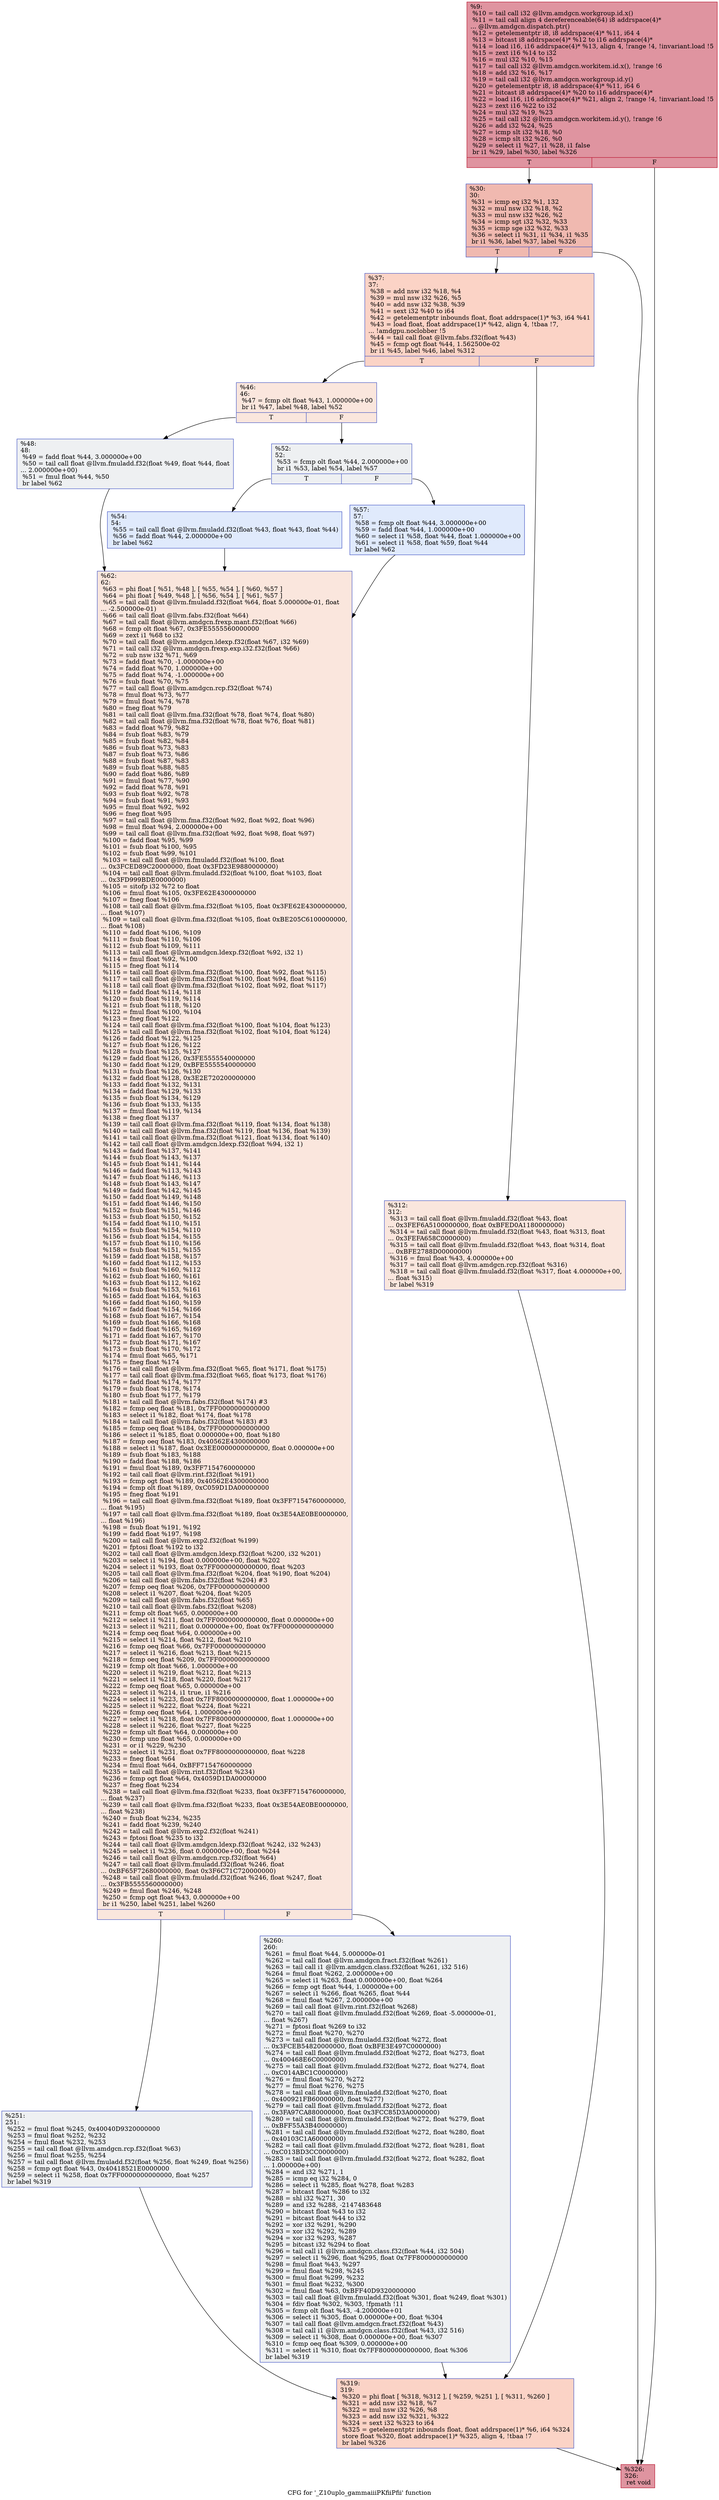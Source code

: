 digraph "CFG for '_Z10uplo_gammaiiiPKfiiPfii' function" {
	label="CFG for '_Z10uplo_gammaiiiPKfiiPfii' function";

	Node0x57839d0 [shape=record,color="#b70d28ff", style=filled, fillcolor="#b70d2870",label="{%9:\l  %10 = tail call i32 @llvm.amdgcn.workgroup.id.x()\l  %11 = tail call align 4 dereferenceable(64) i8 addrspace(4)*\l... @llvm.amdgcn.dispatch.ptr()\l  %12 = getelementptr i8, i8 addrspace(4)* %11, i64 4\l  %13 = bitcast i8 addrspace(4)* %12 to i16 addrspace(4)*\l  %14 = load i16, i16 addrspace(4)* %13, align 4, !range !4, !invariant.load !5\l  %15 = zext i16 %14 to i32\l  %16 = mul i32 %10, %15\l  %17 = tail call i32 @llvm.amdgcn.workitem.id.x(), !range !6\l  %18 = add i32 %16, %17\l  %19 = tail call i32 @llvm.amdgcn.workgroup.id.y()\l  %20 = getelementptr i8, i8 addrspace(4)* %11, i64 6\l  %21 = bitcast i8 addrspace(4)* %20 to i16 addrspace(4)*\l  %22 = load i16, i16 addrspace(4)* %21, align 2, !range !4, !invariant.load !5\l  %23 = zext i16 %22 to i32\l  %24 = mul i32 %19, %23\l  %25 = tail call i32 @llvm.amdgcn.workitem.id.y(), !range !6\l  %26 = add i32 %24, %25\l  %27 = icmp slt i32 %18, %0\l  %28 = icmp slt i32 %26, %0\l  %29 = select i1 %27, i1 %28, i1 false\l  br i1 %29, label %30, label %326\l|{<s0>T|<s1>F}}"];
	Node0x57839d0:s0 -> Node0x5787f90;
	Node0x57839d0:s1 -> Node0x5788020;
	Node0x5787f90 [shape=record,color="#3d50c3ff", style=filled, fillcolor="#de614d70",label="{%30:\l30:                                               \l  %31 = icmp eq i32 %1, 132\l  %32 = mul nsw i32 %18, %2\l  %33 = mul nsw i32 %26, %2\l  %34 = icmp sgt i32 %32, %33\l  %35 = icmp sge i32 %32, %33\l  %36 = select i1 %31, i1 %34, i1 %35\l  br i1 %36, label %37, label %326\l|{<s0>T|<s1>F}}"];
	Node0x5787f90:s0 -> Node0x5786010;
	Node0x5787f90:s1 -> Node0x5788020;
	Node0x5786010 [shape=record,color="#3d50c3ff", style=filled, fillcolor="#f59c7d70",label="{%37:\l37:                                               \l  %38 = add nsw i32 %18, %4\l  %39 = mul nsw i32 %26, %5\l  %40 = add nsw i32 %38, %39\l  %41 = sext i32 %40 to i64\l  %42 = getelementptr inbounds float, float addrspace(1)* %3, i64 %41\l  %43 = load float, float addrspace(1)* %42, align 4, !tbaa !7,\l... !amdgpu.noclobber !5\l  %44 = tail call float @llvm.fabs.f32(float %43)\l  %45 = fcmp ogt float %44, 1.562500e-02\l  br i1 %45, label %46, label %312\l|{<s0>T|<s1>F}}"];
	Node0x5786010:s0 -> Node0x5789890;
	Node0x5786010:s1 -> Node0x5789920;
	Node0x5789890 [shape=record,color="#3d50c3ff", style=filled, fillcolor="#f3c7b170",label="{%46:\l46:                                               \l  %47 = fcmp olt float %43, 1.000000e+00\l  br i1 %47, label %48, label %52\l|{<s0>T|<s1>F}}"];
	Node0x5789890:s0 -> Node0x5789af0;
	Node0x5789890:s1 -> Node0x5789b80;
	Node0x5789af0 [shape=record,color="#3d50c3ff", style=filled, fillcolor="#d9dce170",label="{%48:\l48:                                               \l  %49 = fadd float %44, 3.000000e+00\l  %50 = tail call float @llvm.fmuladd.f32(float %49, float %44, float\l... 2.000000e+00)\l  %51 = fmul float %44, %50\l  br label %62\l}"];
	Node0x5789af0 -> Node0x578a0b0;
	Node0x5789b80 [shape=record,color="#3d50c3ff", style=filled, fillcolor="#d9dce170",label="{%52:\l52:                                               \l  %53 = fcmp olt float %44, 2.000000e+00\l  br i1 %53, label %54, label %57\l|{<s0>T|<s1>F}}"];
	Node0x5789b80:s0 -> Node0x578a240;
	Node0x5789b80:s1 -> Node0x578a290;
	Node0x578a240 [shape=record,color="#3d50c3ff", style=filled, fillcolor="#b9d0f970",label="{%54:\l54:                                               \l  %55 = tail call float @llvm.fmuladd.f32(float %43, float %43, float %44)\l  %56 = fadd float %44, 2.000000e+00\l  br label %62\l}"];
	Node0x578a240 -> Node0x578a0b0;
	Node0x578a290 [shape=record,color="#3d50c3ff", style=filled, fillcolor="#b9d0f970",label="{%57:\l57:                                               \l  %58 = fcmp olt float %44, 3.000000e+00\l  %59 = fadd float %44, 1.000000e+00\l  %60 = select i1 %58, float %44, float 1.000000e+00\l  %61 = select i1 %58, float %59, float %44\l  br label %62\l}"];
	Node0x578a290 -> Node0x578a0b0;
	Node0x578a0b0 [shape=record,color="#3d50c3ff", style=filled, fillcolor="#f3c7b170",label="{%62:\l62:                                               \l  %63 = phi float [ %51, %48 ], [ %55, %54 ], [ %60, %57 ]\l  %64 = phi float [ %49, %48 ], [ %56, %54 ], [ %61, %57 ]\l  %65 = tail call float @llvm.fmuladd.f32(float %64, float 5.000000e-01, float\l... -2.500000e-01)\l  %66 = tail call float @llvm.fabs.f32(float %64)\l  %67 = tail call float @llvm.amdgcn.frexp.mant.f32(float %66)\l  %68 = fcmp olt float %67, 0x3FE5555560000000\l  %69 = zext i1 %68 to i32\l  %70 = tail call float @llvm.amdgcn.ldexp.f32(float %67, i32 %69)\l  %71 = tail call i32 @llvm.amdgcn.frexp.exp.i32.f32(float %66)\l  %72 = sub nsw i32 %71, %69\l  %73 = fadd float %70, -1.000000e+00\l  %74 = fadd float %70, 1.000000e+00\l  %75 = fadd float %74, -1.000000e+00\l  %76 = fsub float %70, %75\l  %77 = tail call float @llvm.amdgcn.rcp.f32(float %74)\l  %78 = fmul float %73, %77\l  %79 = fmul float %74, %78\l  %80 = fneg float %79\l  %81 = tail call float @llvm.fma.f32(float %78, float %74, float %80)\l  %82 = tail call float @llvm.fma.f32(float %78, float %76, float %81)\l  %83 = fadd float %79, %82\l  %84 = fsub float %83, %79\l  %85 = fsub float %82, %84\l  %86 = fsub float %73, %83\l  %87 = fsub float %73, %86\l  %88 = fsub float %87, %83\l  %89 = fsub float %88, %85\l  %90 = fadd float %86, %89\l  %91 = fmul float %77, %90\l  %92 = fadd float %78, %91\l  %93 = fsub float %92, %78\l  %94 = fsub float %91, %93\l  %95 = fmul float %92, %92\l  %96 = fneg float %95\l  %97 = tail call float @llvm.fma.f32(float %92, float %92, float %96)\l  %98 = fmul float %94, 2.000000e+00\l  %99 = tail call float @llvm.fma.f32(float %92, float %98, float %97)\l  %100 = fadd float %95, %99\l  %101 = fsub float %100, %95\l  %102 = fsub float %99, %101\l  %103 = tail call float @llvm.fmuladd.f32(float %100, float\l... 0x3FCED89C20000000, float 0x3FD23E9880000000)\l  %104 = tail call float @llvm.fmuladd.f32(float %100, float %103, float\l... 0x3FD999BDE0000000)\l  %105 = sitofp i32 %72 to float\l  %106 = fmul float %105, 0x3FE62E4300000000\l  %107 = fneg float %106\l  %108 = tail call float @llvm.fma.f32(float %105, float 0x3FE62E4300000000,\l... float %107)\l  %109 = tail call float @llvm.fma.f32(float %105, float 0xBE205C6100000000,\l... float %108)\l  %110 = fadd float %106, %109\l  %111 = fsub float %110, %106\l  %112 = fsub float %109, %111\l  %113 = tail call float @llvm.amdgcn.ldexp.f32(float %92, i32 1)\l  %114 = fmul float %92, %100\l  %115 = fneg float %114\l  %116 = tail call float @llvm.fma.f32(float %100, float %92, float %115)\l  %117 = tail call float @llvm.fma.f32(float %100, float %94, float %116)\l  %118 = tail call float @llvm.fma.f32(float %102, float %92, float %117)\l  %119 = fadd float %114, %118\l  %120 = fsub float %119, %114\l  %121 = fsub float %118, %120\l  %122 = fmul float %100, %104\l  %123 = fneg float %122\l  %124 = tail call float @llvm.fma.f32(float %100, float %104, float %123)\l  %125 = tail call float @llvm.fma.f32(float %102, float %104, float %124)\l  %126 = fadd float %122, %125\l  %127 = fsub float %126, %122\l  %128 = fsub float %125, %127\l  %129 = fadd float %126, 0x3FE5555540000000\l  %130 = fadd float %129, 0xBFE5555540000000\l  %131 = fsub float %126, %130\l  %132 = fadd float %128, 0x3E2E720200000000\l  %133 = fadd float %132, %131\l  %134 = fadd float %129, %133\l  %135 = fsub float %134, %129\l  %136 = fsub float %133, %135\l  %137 = fmul float %119, %134\l  %138 = fneg float %137\l  %139 = tail call float @llvm.fma.f32(float %119, float %134, float %138)\l  %140 = tail call float @llvm.fma.f32(float %119, float %136, float %139)\l  %141 = tail call float @llvm.fma.f32(float %121, float %134, float %140)\l  %142 = tail call float @llvm.amdgcn.ldexp.f32(float %94, i32 1)\l  %143 = fadd float %137, %141\l  %144 = fsub float %143, %137\l  %145 = fsub float %141, %144\l  %146 = fadd float %113, %143\l  %147 = fsub float %146, %113\l  %148 = fsub float %143, %147\l  %149 = fadd float %142, %145\l  %150 = fadd float %149, %148\l  %151 = fadd float %146, %150\l  %152 = fsub float %151, %146\l  %153 = fsub float %150, %152\l  %154 = fadd float %110, %151\l  %155 = fsub float %154, %110\l  %156 = fsub float %154, %155\l  %157 = fsub float %110, %156\l  %158 = fsub float %151, %155\l  %159 = fadd float %158, %157\l  %160 = fadd float %112, %153\l  %161 = fsub float %160, %112\l  %162 = fsub float %160, %161\l  %163 = fsub float %112, %162\l  %164 = fsub float %153, %161\l  %165 = fadd float %164, %163\l  %166 = fadd float %160, %159\l  %167 = fadd float %154, %166\l  %168 = fsub float %167, %154\l  %169 = fsub float %166, %168\l  %170 = fadd float %165, %169\l  %171 = fadd float %167, %170\l  %172 = fsub float %171, %167\l  %173 = fsub float %170, %172\l  %174 = fmul float %65, %171\l  %175 = fneg float %174\l  %176 = tail call float @llvm.fma.f32(float %65, float %171, float %175)\l  %177 = tail call float @llvm.fma.f32(float %65, float %173, float %176)\l  %178 = fadd float %174, %177\l  %179 = fsub float %178, %174\l  %180 = fsub float %177, %179\l  %181 = tail call float @llvm.fabs.f32(float %174) #3\l  %182 = fcmp oeq float %181, 0x7FF0000000000000\l  %183 = select i1 %182, float %174, float %178\l  %184 = tail call float @llvm.fabs.f32(float %183) #3\l  %185 = fcmp oeq float %184, 0x7FF0000000000000\l  %186 = select i1 %185, float 0.000000e+00, float %180\l  %187 = fcmp oeq float %183, 0x40562E4300000000\l  %188 = select i1 %187, float 0x3EE0000000000000, float 0.000000e+00\l  %189 = fsub float %183, %188\l  %190 = fadd float %188, %186\l  %191 = fmul float %189, 0x3FF7154760000000\l  %192 = tail call float @llvm.rint.f32(float %191)\l  %193 = fcmp ogt float %189, 0x40562E4300000000\l  %194 = fcmp olt float %189, 0xC059D1DA00000000\l  %195 = fneg float %191\l  %196 = tail call float @llvm.fma.f32(float %189, float 0x3FF7154760000000,\l... float %195)\l  %197 = tail call float @llvm.fma.f32(float %189, float 0x3E54AE0BE0000000,\l... float %196)\l  %198 = fsub float %191, %192\l  %199 = fadd float %197, %198\l  %200 = tail call float @llvm.exp2.f32(float %199)\l  %201 = fptosi float %192 to i32\l  %202 = tail call float @llvm.amdgcn.ldexp.f32(float %200, i32 %201)\l  %203 = select i1 %194, float 0.000000e+00, float %202\l  %204 = select i1 %193, float 0x7FF0000000000000, float %203\l  %205 = tail call float @llvm.fma.f32(float %204, float %190, float %204)\l  %206 = tail call float @llvm.fabs.f32(float %204) #3\l  %207 = fcmp oeq float %206, 0x7FF0000000000000\l  %208 = select i1 %207, float %204, float %205\l  %209 = tail call float @llvm.fabs.f32(float %65)\l  %210 = tail call float @llvm.fabs.f32(float %208)\l  %211 = fcmp olt float %65, 0.000000e+00\l  %212 = select i1 %211, float 0x7FF0000000000000, float 0.000000e+00\l  %213 = select i1 %211, float 0.000000e+00, float 0x7FF0000000000000\l  %214 = fcmp oeq float %64, 0.000000e+00\l  %215 = select i1 %214, float %212, float %210\l  %216 = fcmp oeq float %66, 0x7FF0000000000000\l  %217 = select i1 %216, float %213, float %215\l  %218 = fcmp oeq float %209, 0x7FF0000000000000\l  %219 = fcmp olt float %66, 1.000000e+00\l  %220 = select i1 %219, float %212, float %213\l  %221 = select i1 %218, float %220, float %217\l  %222 = fcmp oeq float %65, 0.000000e+00\l  %223 = select i1 %214, i1 true, i1 %216\l  %224 = select i1 %223, float 0x7FF8000000000000, float 1.000000e+00\l  %225 = select i1 %222, float %224, float %221\l  %226 = fcmp oeq float %64, 1.000000e+00\l  %227 = select i1 %218, float 0x7FF8000000000000, float 1.000000e+00\l  %228 = select i1 %226, float %227, float %225\l  %229 = fcmp ult float %64, 0.000000e+00\l  %230 = fcmp uno float %65, 0.000000e+00\l  %231 = or i1 %229, %230\l  %232 = select i1 %231, float 0x7FF8000000000000, float %228\l  %233 = fneg float %64\l  %234 = fmul float %64, 0xBFF7154760000000\l  %235 = tail call float @llvm.rint.f32(float %234)\l  %236 = fcmp ogt float %64, 0x4059D1DA00000000\l  %237 = fneg float %234\l  %238 = tail call float @llvm.fma.f32(float %233, float 0x3FF7154760000000,\l... float %237)\l  %239 = tail call float @llvm.fma.f32(float %233, float 0x3E54AE0BE0000000,\l... float %238)\l  %240 = fsub float %234, %235\l  %241 = fadd float %239, %240\l  %242 = tail call float @llvm.exp2.f32(float %241)\l  %243 = fptosi float %235 to i32\l  %244 = tail call float @llvm.amdgcn.ldexp.f32(float %242, i32 %243)\l  %245 = select i1 %236, float 0.000000e+00, float %244\l  %246 = tail call float @llvm.amdgcn.rcp.f32(float %64)\l  %247 = tail call float @llvm.fmuladd.f32(float %246, float\l... 0xBF65F72680000000, float 0x3F6C71C720000000)\l  %248 = tail call float @llvm.fmuladd.f32(float %246, float %247, float\l... 0x3FB5555560000000)\l  %249 = fmul float %246, %248\l  %250 = fcmp ogt float %43, 0.000000e+00\l  br i1 %250, label %251, label %260\l|{<s0>T|<s1>F}}"];
	Node0x578a0b0:s0 -> Node0x5794190;
	Node0x578a0b0:s1 -> Node0x57941e0;
	Node0x5794190 [shape=record,color="#3d50c3ff", style=filled, fillcolor="#d9dce170",label="{%251:\l251:                                              \l  %252 = fmul float %245, 0x40040D9320000000\l  %253 = fmul float %252, %232\l  %254 = fmul float %232, %253\l  %255 = tail call float @llvm.amdgcn.rcp.f32(float %63)\l  %256 = fmul float %255, %254\l  %257 = tail call float @llvm.fmuladd.f32(float %256, float %249, float %256)\l  %258 = fcmp ogt float %43, 0x40418521E0000000\l  %259 = select i1 %258, float 0x7FF0000000000000, float %257\l  br label %319\l}"];
	Node0x5794190 -> Node0x578e610;
	Node0x57941e0 [shape=record,color="#3d50c3ff", style=filled, fillcolor="#d9dce170",label="{%260:\l260:                                              \l  %261 = fmul float %44, 5.000000e-01\l  %262 = tail call float @llvm.amdgcn.fract.f32(float %261)\l  %263 = tail call i1 @llvm.amdgcn.class.f32(float %261, i32 516)\l  %264 = fmul float %262, 2.000000e+00\l  %265 = select i1 %263, float 0.000000e+00, float %264\l  %266 = fcmp ogt float %44, 1.000000e+00\l  %267 = select i1 %266, float %265, float %44\l  %268 = fmul float %267, 2.000000e+00\l  %269 = tail call float @llvm.rint.f32(float %268)\l  %270 = tail call float @llvm.fmuladd.f32(float %269, float -5.000000e-01,\l... float %267)\l  %271 = fptosi float %269 to i32\l  %272 = fmul float %270, %270\l  %273 = tail call float @llvm.fmuladd.f32(float %272, float\l... 0x3FCEB54820000000, float 0xBFE3E497C0000000)\l  %274 = tail call float @llvm.fmuladd.f32(float %272, float %273, float\l... 0x400468E6C0000000)\l  %275 = tail call float @llvm.fmuladd.f32(float %272, float %274, float\l... 0xC014ABC1C0000000)\l  %276 = fmul float %270, %272\l  %277 = fmul float %276, %275\l  %278 = tail call float @llvm.fmuladd.f32(float %270, float\l... 0x400921FB60000000, float %277)\l  %279 = tail call float @llvm.fmuladd.f32(float %272, float\l... 0x3FA97CA880000000, float 0x3FCC85D3A0000000)\l  %280 = tail call float @llvm.fmuladd.f32(float %272, float %279, float\l... 0xBFF55A3B40000000)\l  %281 = tail call float @llvm.fmuladd.f32(float %272, float %280, float\l... 0x40103C1A60000000)\l  %282 = tail call float @llvm.fmuladd.f32(float %272, float %281, float\l... 0xC013BD3CC0000000)\l  %283 = tail call float @llvm.fmuladd.f32(float %272, float %282, float\l... 1.000000e+00)\l  %284 = and i32 %271, 1\l  %285 = icmp eq i32 %284, 0\l  %286 = select i1 %285, float %278, float %283\l  %287 = bitcast float %286 to i32\l  %288 = shl i32 %271, 30\l  %289 = and i32 %288, -2147483648\l  %290 = bitcast float %43 to i32\l  %291 = bitcast float %44 to i32\l  %292 = xor i32 %291, %290\l  %293 = xor i32 %292, %289\l  %294 = xor i32 %293, %287\l  %295 = bitcast i32 %294 to float\l  %296 = tail call i1 @llvm.amdgcn.class.f32(float %44, i32 504)\l  %297 = select i1 %296, float %295, float 0x7FF8000000000000\l  %298 = fmul float %43, %297\l  %299 = fmul float %298, %245\l  %300 = fmul float %299, %232\l  %301 = fmul float %232, %300\l  %302 = fmul float %63, 0xBFF40D9320000000\l  %303 = tail call float @llvm.fmuladd.f32(float %301, float %249, float %301)\l  %304 = fdiv float %302, %303, !fpmath !11\l  %305 = fcmp olt float %43, -4.200000e+01\l  %306 = select i1 %305, float 0.000000e+00, float %304\l  %307 = tail call float @llvm.amdgcn.fract.f32(float %43)\l  %308 = tail call i1 @llvm.amdgcn.class.f32(float %43, i32 516)\l  %309 = select i1 %308, float 0.000000e+00, float %307\l  %310 = fcmp oeq float %309, 0.000000e+00\l  %311 = select i1 %310, float 0x7FF8000000000000, float %306\l  br label %319\l}"];
	Node0x57941e0 -> Node0x578e610;
	Node0x5789920 [shape=record,color="#3d50c3ff", style=filled, fillcolor="#f3c7b170",label="{%312:\l312:                                              \l  %313 = tail call float @llvm.fmuladd.f32(float %43, float\l... 0x3FEF6A5100000000, float 0xBFED0A1180000000)\l  %314 = tail call float @llvm.fmuladd.f32(float %43, float %313, float\l... 0x3FEFA658C0000000)\l  %315 = tail call float @llvm.fmuladd.f32(float %43, float %314, float\l... 0xBFE2788D00000000)\l  %316 = fmul float %43, 4.000000e+00\l  %317 = tail call float @llvm.amdgcn.rcp.f32(float %316)\l  %318 = tail call float @llvm.fmuladd.f32(float %317, float 4.000000e+00,\l... float %315)\l  br label %319\l}"];
	Node0x5789920 -> Node0x578e610;
	Node0x578e610 [shape=record,color="#3d50c3ff", style=filled, fillcolor="#f59c7d70",label="{%319:\l319:                                              \l  %320 = phi float [ %318, %312 ], [ %259, %251 ], [ %311, %260 ]\l  %321 = add nsw i32 %18, %7\l  %322 = mul nsw i32 %26, %8\l  %323 = add nsw i32 %321, %322\l  %324 = sext i32 %323 to i64\l  %325 = getelementptr inbounds float, float addrspace(1)* %6, i64 %324\l  store float %320, float addrspace(1)* %325, align 4, !tbaa !7\l  br label %326\l}"];
	Node0x578e610 -> Node0x5788020;
	Node0x5788020 [shape=record,color="#b70d28ff", style=filled, fillcolor="#b70d2870",label="{%326:\l326:                                              \l  ret void\l}"];
}
